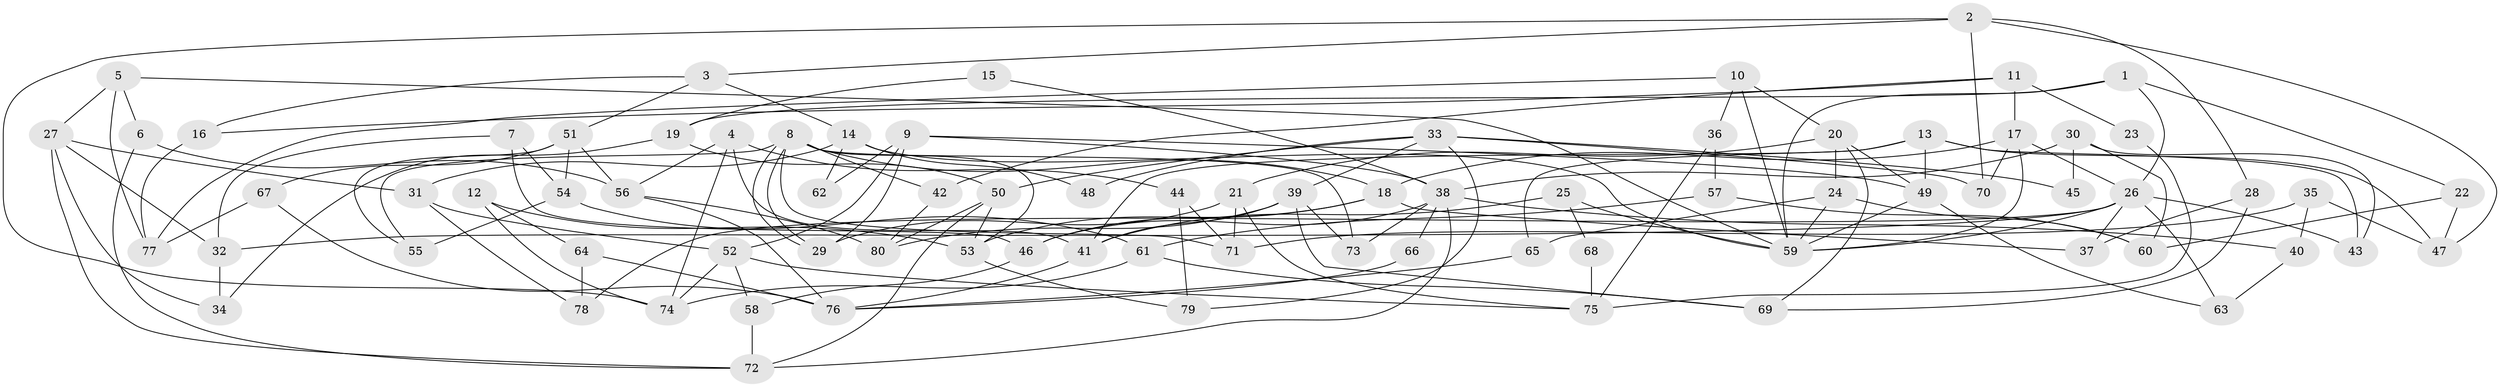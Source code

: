 // coarse degree distribution, {6: 0.08928571428571429, 4: 0.21428571428571427, 5: 0.19642857142857142, 3: 0.25, 9: 0.05357142857142857, 8: 0.07142857142857142, 7: 0.03571428571428571, 2: 0.07142857142857142, 10: 0.017857142857142856}
// Generated by graph-tools (version 1.1) at 2025/52/02/27/25 19:52:03]
// undirected, 80 vertices, 160 edges
graph export_dot {
graph [start="1"]
  node [color=gray90,style=filled];
  1;
  2;
  3;
  4;
  5;
  6;
  7;
  8;
  9;
  10;
  11;
  12;
  13;
  14;
  15;
  16;
  17;
  18;
  19;
  20;
  21;
  22;
  23;
  24;
  25;
  26;
  27;
  28;
  29;
  30;
  31;
  32;
  33;
  34;
  35;
  36;
  37;
  38;
  39;
  40;
  41;
  42;
  43;
  44;
  45;
  46;
  47;
  48;
  49;
  50;
  51;
  52;
  53;
  54;
  55;
  56;
  57;
  58;
  59;
  60;
  61;
  62;
  63;
  64;
  65;
  66;
  67;
  68;
  69;
  70;
  71;
  72;
  73;
  74;
  75;
  76;
  77;
  78;
  79;
  80;
  1 -- 26;
  1 -- 59;
  1 -- 19;
  1 -- 22;
  2 -- 74;
  2 -- 3;
  2 -- 28;
  2 -- 47;
  2 -- 70;
  3 -- 51;
  3 -- 14;
  3 -- 16;
  4 -- 56;
  4 -- 44;
  4 -- 41;
  4 -- 74;
  5 -- 77;
  5 -- 59;
  5 -- 6;
  5 -- 27;
  6 -- 72;
  6 -- 56;
  7 -- 32;
  7 -- 54;
  7 -- 46;
  8 -- 18;
  8 -- 29;
  8 -- 29;
  8 -- 42;
  8 -- 53;
  8 -- 55;
  8 -- 71;
  8 -- 73;
  9 -- 52;
  9 -- 49;
  9 -- 29;
  9 -- 38;
  9 -- 62;
  10 -- 59;
  10 -- 77;
  10 -- 20;
  10 -- 36;
  11 -- 42;
  11 -- 17;
  11 -- 16;
  11 -- 23;
  12 -- 53;
  12 -- 74;
  12 -- 64;
  13 -- 49;
  13 -- 43;
  13 -- 41;
  13 -- 47;
  13 -- 65;
  14 -- 31;
  14 -- 59;
  14 -- 48;
  14 -- 62;
  15 -- 38;
  15 -- 19;
  16 -- 77;
  17 -- 26;
  17 -- 70;
  17 -- 18;
  17 -- 59;
  18 -- 46;
  18 -- 37;
  18 -- 53;
  19 -- 50;
  19 -- 34;
  20 -- 24;
  20 -- 21;
  20 -- 49;
  20 -- 69;
  21 -- 29;
  21 -- 71;
  21 -- 75;
  22 -- 47;
  22 -- 60;
  23 -- 75;
  24 -- 59;
  24 -- 65;
  24 -- 60;
  25 -- 59;
  25 -- 41;
  25 -- 68;
  26 -- 59;
  26 -- 37;
  26 -- 32;
  26 -- 43;
  26 -- 63;
  26 -- 78;
  27 -- 34;
  27 -- 31;
  27 -- 32;
  27 -- 72;
  28 -- 69;
  28 -- 37;
  30 -- 60;
  30 -- 38;
  30 -- 43;
  30 -- 45;
  31 -- 78;
  31 -- 52;
  32 -- 34;
  33 -- 50;
  33 -- 39;
  33 -- 45;
  33 -- 48;
  33 -- 70;
  33 -- 79;
  35 -- 47;
  35 -- 71;
  35 -- 40;
  36 -- 75;
  36 -- 57;
  38 -- 73;
  38 -- 40;
  38 -- 46;
  38 -- 66;
  38 -- 72;
  39 -- 41;
  39 -- 69;
  39 -- 73;
  39 -- 80;
  40 -- 63;
  41 -- 76;
  42 -- 80;
  44 -- 79;
  44 -- 71;
  46 -- 58;
  49 -- 63;
  49 -- 59;
  50 -- 72;
  50 -- 53;
  50 -- 80;
  51 -- 54;
  51 -- 56;
  51 -- 55;
  51 -- 67;
  52 -- 58;
  52 -- 74;
  52 -- 75;
  53 -- 79;
  54 -- 55;
  54 -- 61;
  56 -- 80;
  56 -- 76;
  57 -- 60;
  57 -- 61;
  58 -- 72;
  61 -- 74;
  61 -- 69;
  64 -- 76;
  64 -- 78;
  65 -- 76;
  66 -- 76;
  67 -- 76;
  67 -- 77;
  68 -- 75;
}
